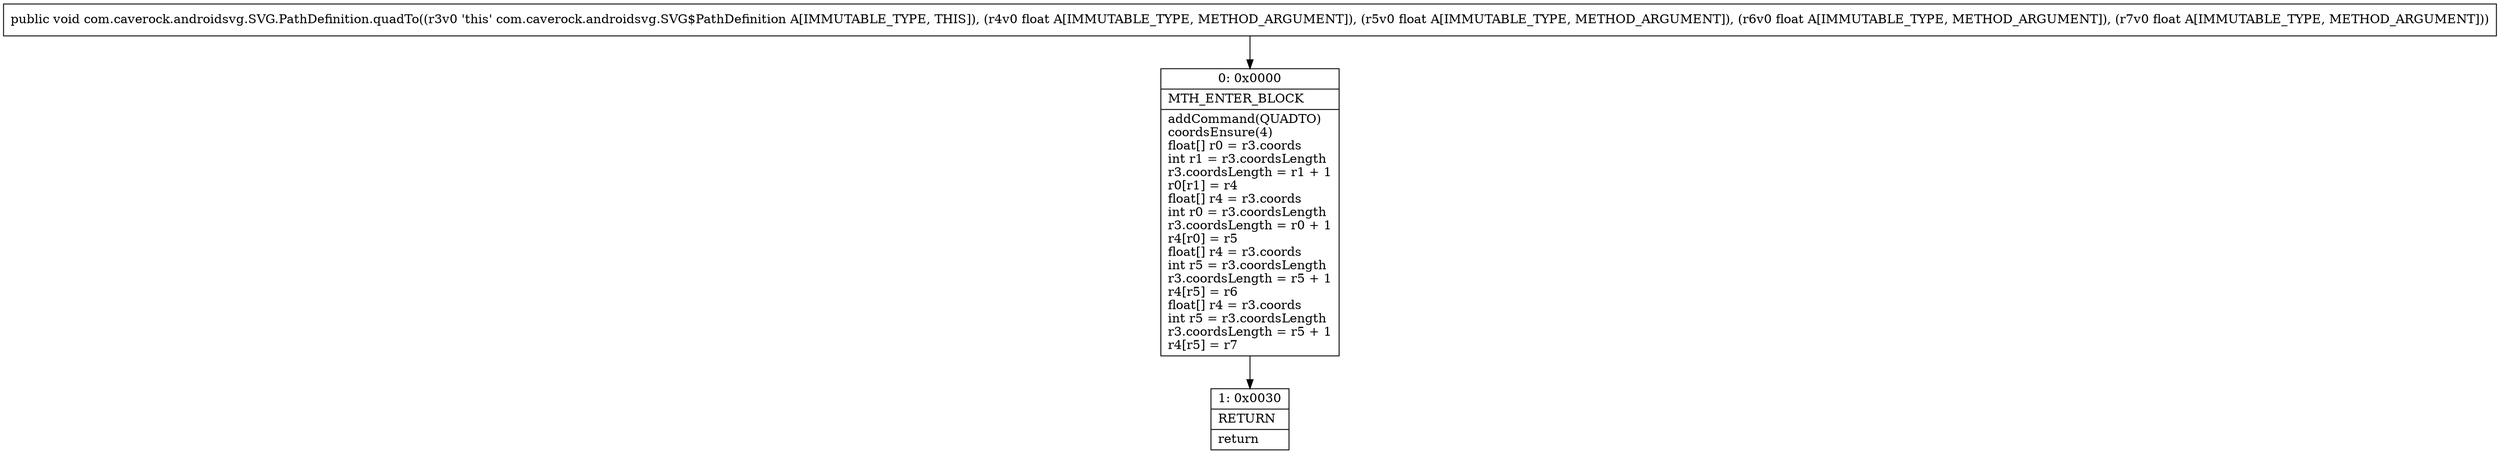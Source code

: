 digraph "CFG forcom.caverock.androidsvg.SVG.PathDefinition.quadTo(FFFF)V" {
Node_0 [shape=record,label="{0\:\ 0x0000|MTH_ENTER_BLOCK\l|addCommand(QUADTO)\lcoordsEnsure(4)\lfloat[] r0 = r3.coords\lint r1 = r3.coordsLength\lr3.coordsLength = r1 + 1\lr0[r1] = r4\lfloat[] r4 = r3.coords\lint r0 = r3.coordsLength\lr3.coordsLength = r0 + 1\lr4[r0] = r5\lfloat[] r4 = r3.coords\lint r5 = r3.coordsLength\lr3.coordsLength = r5 + 1\lr4[r5] = r6\lfloat[] r4 = r3.coords\lint r5 = r3.coordsLength\lr3.coordsLength = r5 + 1\lr4[r5] = r7\l}"];
Node_1 [shape=record,label="{1\:\ 0x0030|RETURN\l|return\l}"];
MethodNode[shape=record,label="{public void com.caverock.androidsvg.SVG.PathDefinition.quadTo((r3v0 'this' com.caverock.androidsvg.SVG$PathDefinition A[IMMUTABLE_TYPE, THIS]), (r4v0 float A[IMMUTABLE_TYPE, METHOD_ARGUMENT]), (r5v0 float A[IMMUTABLE_TYPE, METHOD_ARGUMENT]), (r6v0 float A[IMMUTABLE_TYPE, METHOD_ARGUMENT]), (r7v0 float A[IMMUTABLE_TYPE, METHOD_ARGUMENT])) }"];
MethodNode -> Node_0;
Node_0 -> Node_1;
}

